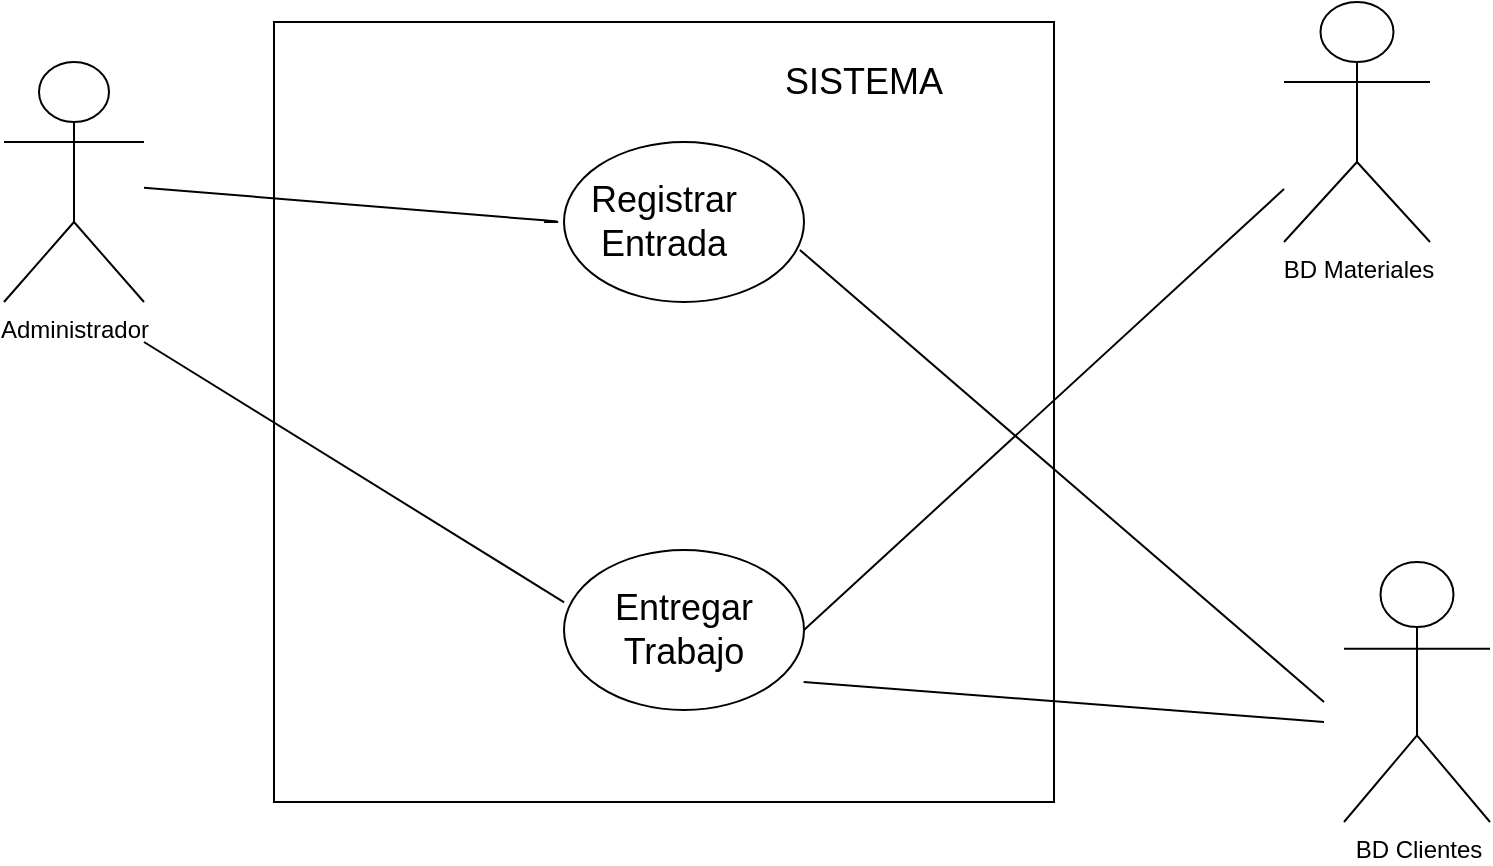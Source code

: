 <mxfile version="13.0.3" type="device"><diagram id="aQ1Kw7ijU8FBWpbtWezr" name="Page-1"><mxGraphModel dx="1590" dy="816" grid="1" gridSize="10" guides="1" tooltips="1" connect="1" arrows="1" fold="1" page="1" pageScale="1" pageWidth="1169" pageHeight="827" math="0" shadow="0"><root><mxCell id="0"/><mxCell id="1" parent="0"/><mxCell id="pb3WiqHVEaxifDk3GP_q-1" value="Administrador" style="shape=umlActor;verticalLabelPosition=bottom;labelBackgroundColor=#ffffff;verticalAlign=top;html=1;outlineConnect=0;" parent="1" vertex="1"><mxGeometry x="220" y="130" width="70" height="120" as="geometry"/></mxCell><mxCell id="pb3WiqHVEaxifDk3GP_q-2" value="BD Materiales" style="shape=umlActor;verticalLabelPosition=bottom;labelBackgroundColor=#ffffff;verticalAlign=top;html=1;outlineConnect=0;" parent="1" vertex="1"><mxGeometry x="860" y="100" width="73" height="120" as="geometry"/></mxCell><mxCell id="pb3WiqHVEaxifDk3GP_q-12" value="BD Clientes" style="shape=umlActor;verticalLabelPosition=bottom;labelBackgroundColor=#ffffff;verticalAlign=top;html=1;outlineConnect=0;" parent="1" vertex="1"><mxGeometry x="890" y="380" width="73" height="130" as="geometry"/></mxCell><mxCell id="pb3WiqHVEaxifDk3GP_q-13" value="" style="whiteSpace=wrap;html=1;aspect=fixed;" parent="1" vertex="1"><mxGeometry x="355" y="110" width="390" height="390" as="geometry"/></mxCell><mxCell id="pb3WiqHVEaxifDk3GP_q-14" value="" style="ellipse;whiteSpace=wrap;html=1;" parent="1" vertex="1"><mxGeometry x="500" y="170" width="120" height="80" as="geometry"/></mxCell><mxCell id="pb3WiqHVEaxifDk3GP_q-15" value="" style="ellipse;whiteSpace=wrap;html=1;" parent="1" vertex="1"><mxGeometry x="500" y="374" width="120" height="80" as="geometry"/></mxCell><mxCell id="pb3WiqHVEaxifDk3GP_q-16" value="&lt;font style=&quot;font-size: 18px&quot;&gt;Entregar Trabajo&lt;/font&gt;" style="text;html=1;strokeColor=none;fillColor=none;align=center;verticalAlign=middle;whiteSpace=wrap;rounded=0;" parent="1" vertex="1"><mxGeometry x="540" y="404" width="40" height="20" as="geometry"/></mxCell><mxCell id="pb3WiqHVEaxifDk3GP_q-17" value="&lt;font style=&quot;font-size: 18px&quot;&gt;Registrar Entrada&lt;/font&gt;" style="text;html=1;strokeColor=none;fillColor=none;align=center;verticalAlign=middle;whiteSpace=wrap;rounded=0;" parent="1" vertex="1"><mxGeometry x="530" y="200" width="40" height="20" as="geometry"/></mxCell><mxCell id="pb3WiqHVEaxifDk3GP_q-18" value="" style="endArrow=none;html=1;" parent="1" source="pb3WiqHVEaxifDk3GP_q-1" edge="1"><mxGeometry width="50" height="50" relative="1" as="geometry"><mxPoint x="350" y="240" as="sourcePoint"/><mxPoint x="490" y="210" as="targetPoint"/><Array as="points"><mxPoint x="500" y="210"/><mxPoint x="490" y="210"/></Array></mxGeometry></mxCell><mxCell id="pb3WiqHVEaxifDk3GP_q-19" value="" style="endArrow=none;html=1;exitX=1;exitY=0.5;exitDx=0;exitDy=0;" parent="1" source="pb3WiqHVEaxifDk3GP_q-15" target="pb3WiqHVEaxifDk3GP_q-2" edge="1"><mxGeometry width="50" height="50" relative="1" as="geometry"><mxPoint x="770" y="230" as="sourcePoint"/><mxPoint x="820" y="180" as="targetPoint"/></mxGeometry></mxCell><mxCell id="pb3WiqHVEaxifDk3GP_q-20" value="" style="endArrow=none;html=1;entryX=0.372;entryY=0.744;entryDx=0;entryDy=0;entryPerimeter=0;" parent="1" target="pb3WiqHVEaxifDk3GP_q-13" edge="1"><mxGeometry width="50" height="50" relative="1" as="geometry"><mxPoint x="290" y="270" as="sourcePoint"/><mxPoint x="260" y="320" as="targetPoint"/></mxGeometry></mxCell><mxCell id="pb3WiqHVEaxifDk3GP_q-21" value="" style="endArrow=none;html=1;exitX=0.983;exitY=0.675;exitDx=0;exitDy=0;exitPerimeter=0;" parent="1" source="pb3WiqHVEaxifDk3GP_q-14" edge="1"><mxGeometry width="50" height="50" relative="1" as="geometry"><mxPoint x="810" y="360" as="sourcePoint"/><mxPoint x="880" y="450" as="targetPoint"/></mxGeometry></mxCell><mxCell id="pb3WiqHVEaxifDk3GP_q-22" value="" style="endArrow=none;html=1;exitX=0.679;exitY=0.846;exitDx=0;exitDy=0;exitPerimeter=0;" parent="1" source="pb3WiqHVEaxifDk3GP_q-13" edge="1"><mxGeometry width="50" height="50" relative="1" as="geometry"><mxPoint x="760" y="580" as="sourcePoint"/><mxPoint x="880" y="460" as="targetPoint"/></mxGeometry></mxCell><mxCell id="pb3WiqHVEaxifDk3GP_q-23" value="&lt;font style=&quot;font-size: 18px&quot;&gt;SISTEMA&lt;/font&gt;" style="text;html=1;strokeColor=none;fillColor=none;align=center;verticalAlign=middle;whiteSpace=wrap;rounded=0;" parent="1" vertex="1"><mxGeometry x="630" y="130" width="40" height="20" as="geometry"/></mxCell></root></mxGraphModel></diagram></mxfile>